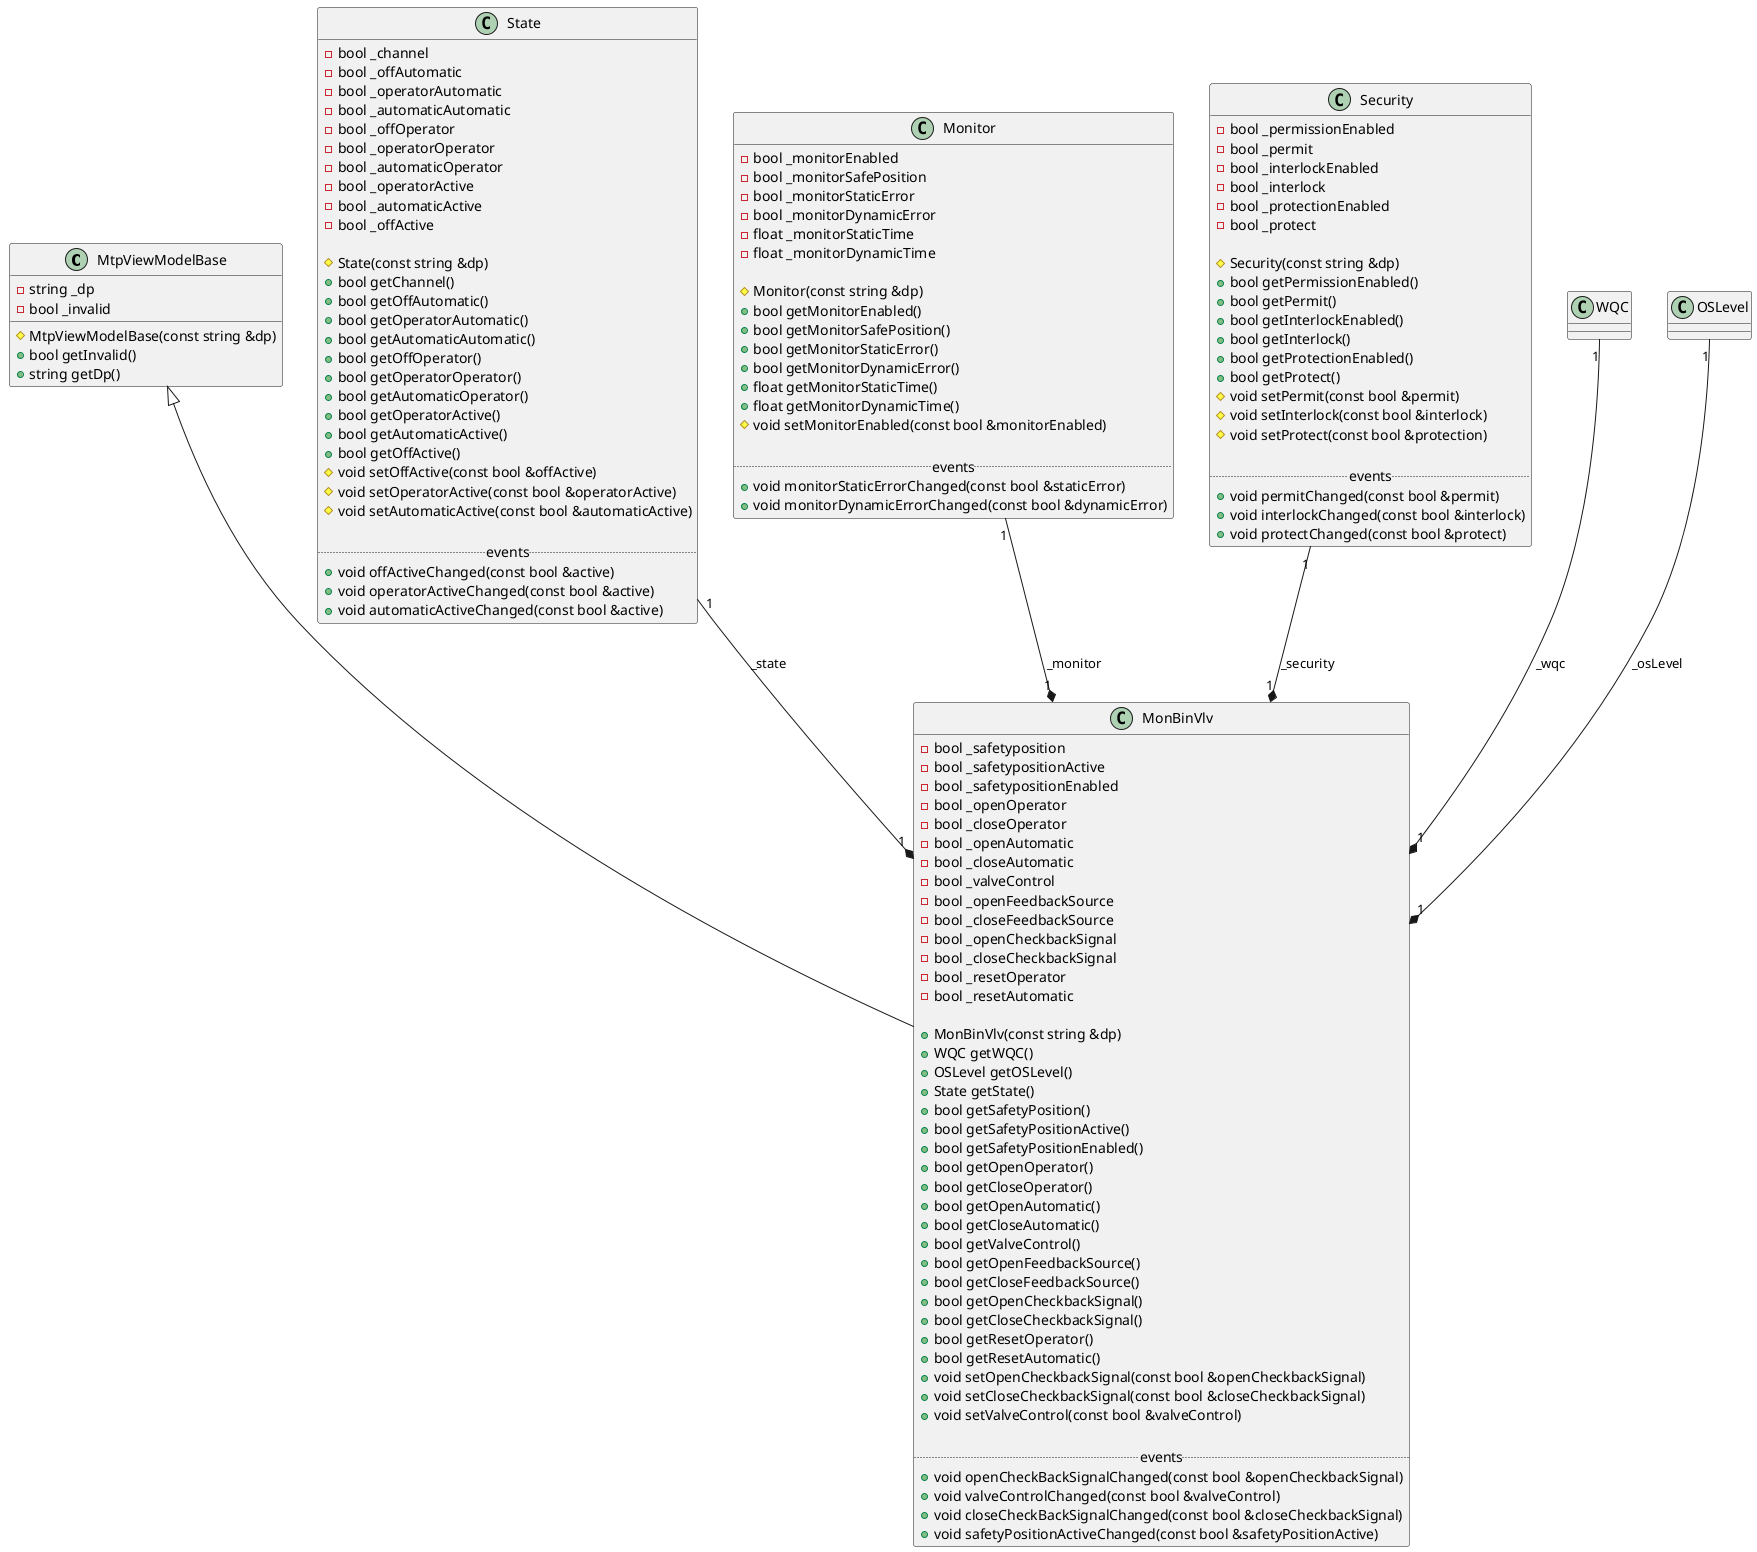 @startuml MonBinVlv

class MtpViewModelBase {
    - string _dp
    - bool _invalid

    # MtpViewModelBase(const string &dp)
    + bool getInvalid()
    + string getDp()
}

class State
{
    - bool _channel
    - bool _offAutomatic
    - bool _operatorAutomatic
    - bool _automaticAutomatic
    - bool _offOperator
    - bool _operatorOperator
    - bool _automaticOperator
    - bool _operatorActive
    - bool _automaticActive
    - bool _offActive

    # State(const string &dp)
    + bool getChannel()
    + bool getOffAutomatic()
    + bool getOperatorAutomatic()
    + bool getAutomaticAutomatic()
    + bool getOffOperator()
    + bool getOperatorOperator()
    + bool getAutomaticOperator()
    + bool getOperatorActive()
    + bool getAutomaticActive()
    + bool getOffActive()
    # void setOffActive(const bool &offActive)
    # void setOperatorActive(const bool &operatorActive)
    # void setAutomaticActive(const bool &automaticActive)

    ..events..
    + void offActiveChanged(const bool &active)
    + void operatorActiveChanged(const bool &active)
    + void automaticActiveChanged(const bool &active)
}

class Monitor
{
    - bool _monitorEnabled
    - bool _monitorSafePosition
    - bool _monitorStaticError
    - bool _monitorDynamicError
    - float _monitorStaticTime
    - float _monitorDynamicTime

    # Monitor(const string &dp)
    + bool getMonitorEnabled()
    + bool getMonitorSafePosition()
    + bool getMonitorStaticError()
    + bool getMonitorDynamicError()
    + float getMonitorStaticTime()
    + float getMonitorDynamicTime()
    # void setMonitorEnabled(const bool &monitorEnabled)

    ..events..
    + void monitorStaticErrorChanged(const bool &staticError)
    + void monitorDynamicErrorChanged(const bool &dynamicError)
}

class Security
{
    - bool _permissionEnabled
    - bool _permit
    - bool _interlockEnabled
    - bool _interlock
    - bool _protectionEnabled
    - bool _protect

    # Security(const string &dp)
    + bool getPermissionEnabled()
    + bool getPermit()
    + bool getInterlockEnabled()
    + bool getInterlock()
    + bool getProtectionEnabled()
    + bool getProtect()
    # void setPermit(const bool &permit)
    # void setInterlock(const bool &interlock)
    # void setProtect(const bool &protection)

    ..events..
    + void permitChanged(const bool &permit)
    + void interlockChanged(const bool &interlock)
    + void protectChanged(const bool &protect)
}

class MonBinVlv
{
    - bool _safetyposition
    - bool _safetypositionActive
    - bool _safetypositionEnabled
    - bool _openOperator
    - bool _closeOperator
    - bool _openAutomatic
    - bool _closeAutomatic
    - bool _valveControl
    - bool _openFeedbackSource
    - bool _closeFeedbackSource
    - bool _openCheckbackSignal
    - bool _closeCheckbackSignal
    - bool _resetOperator
    - bool _resetAutomatic
    
    + MonBinVlv(const string &dp)
    + WQC getWQC()
    + OSLevel getOSLevel()
    + State getState()
    + bool getSafetyPosition()
    + bool getSafetyPositionActive()
    + bool getSafetyPositionEnabled()
    + bool getOpenOperator()
    + bool getCloseOperator()
    + bool getOpenAutomatic()
    + bool getCloseAutomatic()
    + bool getValveControl()
    + bool getOpenFeedbackSource()
    + bool getCloseFeedbackSource()
    + bool getOpenCheckbackSignal()
    + bool getCloseCheckbackSignal()
    + bool getResetOperator()
    + bool getResetAutomatic()
    + void setOpenCheckbackSignal(const bool &openCheckbackSignal)
    + void setCloseCheckbackSignal(const bool &closeCheckbackSignal)
    + void setValveControl(const bool &valveControl)

    ..events..
    + void openCheckBackSignalChanged(const bool &openCheckbackSignal)
    + void valveControlChanged(const bool &valveControl)
    + void closeCheckBackSignalChanged(const bool &closeCheckbackSignal)
    + void safetyPositionActiveChanged(const bool &safetyPositionActive)
}

MtpViewModelBase <|-- MonBinVlv
WQC "1" --* "1" MonBinVlv : _wqc
OSLevel "1" --* "1" MonBinVlv : _osLevel
State "1" --* "1" MonBinVlv : _state
Monitor "1" --* "1" MonBinVlv : _monitor
Security "1" --* "1" MonBinVlv : _security
@enduml